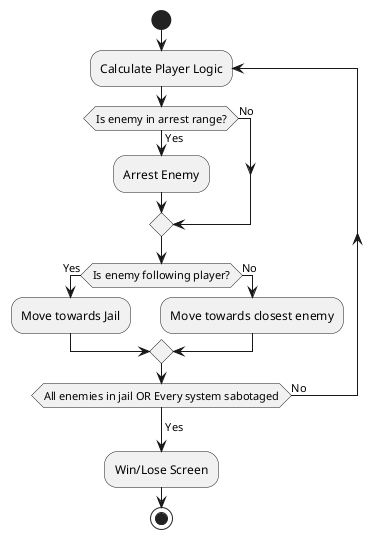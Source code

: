 @startuml

start
repeat:Calculate Player Logic;
    if (Is enemy in arrest range?) then (Yes)
        :Arrest Enemy;
    else (No)
    endif
    if (Is enemy following player?) then (Yes)
        :Move towards Jail;
    else (No)
        :Move towards closest enemy;
    endif
    repeat while (All enemies in jail OR Every system sabotaged) is (No)
    ->Yes;
    :Win/Lose Screen;
stop
@enduml